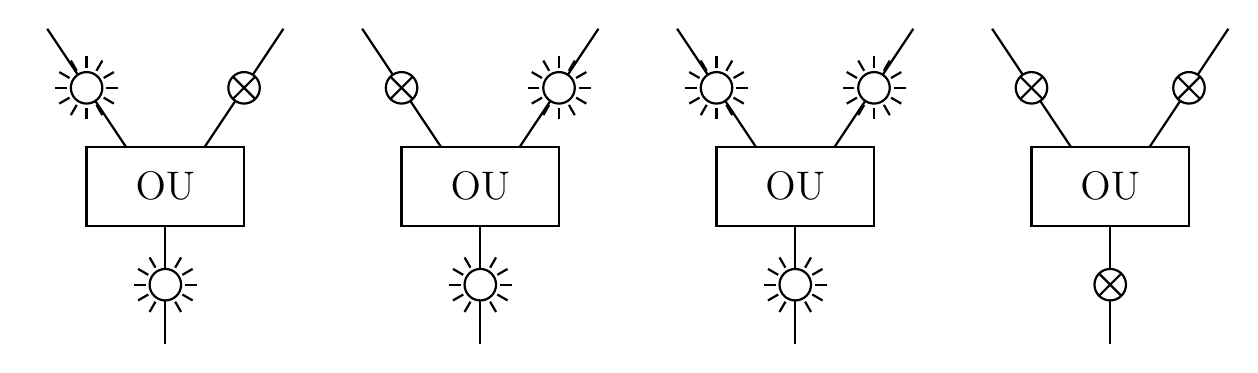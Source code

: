 
\def\allume{
\draw[thick,draw,fill=white]  (0,0) circle (0.2); 
 \foreach \i in {0,30,...,330}{
  \draw[thick] (\i:0.25)--(\i:0.4);
 }
}

\def\eteint{
\draw[thick,draw,fill=white]  (0,0) circle (0.2); 
\draw[thick,draw,fill=white]  (0,0)--+(45:0.2)--+(45:-0.2); 
\draw[thick,draw,fill=white]  (0,0)--+(-45:0.2)--+(-45:-0.2); 
}

\begin{tikzpicture}

% OU 1
\begin{scope}
\draw[thick] (0,0) rectangle (2,1);
\node  at (1,0.5)  {\Large OU};

\draw[thick] (0.5,1)--++(-1,1.5);
\draw[thick] (1.5,1)--++(1,1.5);
\draw[thick] (1,0)--++(0,-1.5);


% Entree 1
\begin{scope}[xshift=0cm, yshift = 1.75cm]
  \allume
\end{scope}

% Entree 2
\begin{scope}[xshift=2cm, yshift = 1.75cm]
  \eteint
\end{scope}

% Sortie
\begin{scope}[xshift=1cm, yshift = -0.75cm]
  \allume
\end{scope}

\end{scope}


% OU 2
\begin{scope}[xshift=4cm]
\draw[thick] (0,0) rectangle (2,1);
\node  at (1,0.5)  {\Large OU};

\draw[thick] (0.5,1)--++(-1,1.5);
\draw[thick] (1.5,1)--++(1,1.5);
\draw[thick] (1,0)--++(0,-1.5);


% Entree 1
\begin{scope}[xshift=0cm, yshift = 1.75cm]
  \eteint
\end{scope}

% Entree 2
\begin{scope}[xshift=2cm, yshift = 1.75cm]
  \allume
\end{scope}

% Sortie
\begin{scope}[xshift=1cm, yshift = -0.75cm]
  \allume
\end{scope}

\end{scope}


% OU 3
\begin{scope}[xshift=8cm]
\draw[thick] (0,0) rectangle (2,1);
\node  at (1,0.5)  {\Large OU};

\draw[thick] (0.5,1)--++(-1,1.5);
\draw[thick] (1.5,1)--++(1,1.5);
\draw[thick] (1,0)--++(0,-1.5);


% Entree 1
\begin{scope}[xshift=0cm, yshift = 1.75cm]
  \allume
\end{scope}

% Entree 2
\begin{scope}[xshift=2cm, yshift = 1.75cm]
  \allume
\end{scope}

% Sortie
\begin{scope}[xshift=1cm, yshift = -0.75cm]
  \allume
\end{scope}

\end{scope}


% OU 4
\begin{scope}[xshift=12cm]
\draw[thick] (0,0) rectangle (2,1);
\node  at (1,0.5)  {\Large OU};

\draw[thick] (0.5,1)--++(-1,1.5);
\draw[thick] (1.5,1)--++(1,1.5);
\draw[thick] (1,0)--++(0,-1.5);


% Entree 1
\begin{scope}[xshift=0cm, yshift = 1.75cm]
  \eteint
\end{scope}

% Entree 2
\begin{scope}[xshift=2cm, yshift = 1.75cm]
  \eteint
\end{scope}

% Sortie
\begin{scope}[xshift=1cm, yshift = -0.75cm]
  \eteint
\end{scope}

\end{scope}

\end{tikzpicture}
